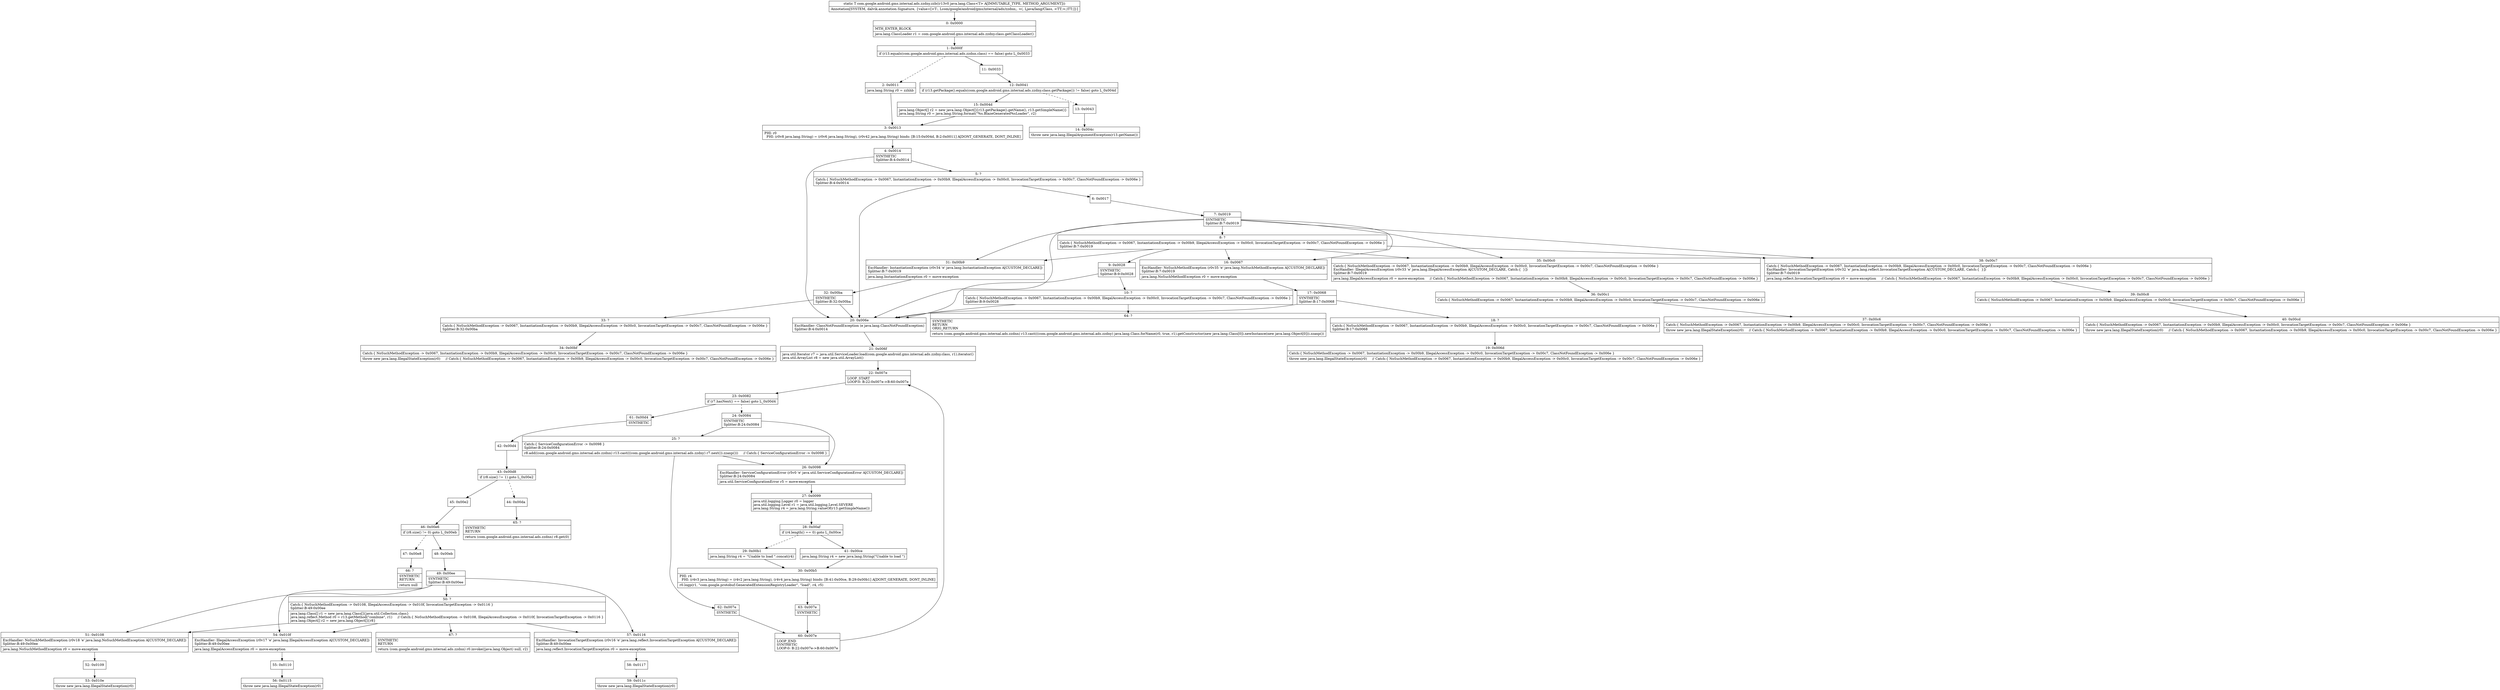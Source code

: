 digraph "CFG forcom.google.android.gms.internal.ads.zzdny.zzb(Ljava\/lang\/Class;)Lcom\/google\/android\/gms\/internal\/ads\/zzdnn;" {
Node_0 [shape=record,label="{0\:\ 0x0000|MTH_ENTER_BLOCK\l|java.lang.ClassLoader r1 = com.google.android.gms.internal.ads.zzdny.class.getClassLoader()\l}"];
Node_1 [shape=record,label="{1\:\ 0x000f|if (r13.equals(com.google.android.gms.internal.ads.zzdnn.class) == false) goto L_0x0033\l}"];
Node_2 [shape=record,label="{2\:\ 0x0011|java.lang.String r0 = zzhhb\l}"];
Node_3 [shape=record,label="{3\:\ 0x0013|PHI: r0 \l  PHI: (r0v8 java.lang.String) = (r0v6 java.lang.String), (r0v42 java.lang.String) binds: [B:15:0x004d, B:2:0x0011] A[DONT_GENERATE, DONT_INLINE]\l}"];
Node_4 [shape=record,label="{4\:\ 0x0014|SYNTHETIC\lSplitter:B:4:0x0014\l}"];
Node_5 [shape=record,label="{5\:\ ?|Catch:\{ NoSuchMethodException \-\> 0x0067, InstantiationException \-\> 0x00b9, IllegalAccessException \-\> 0x00c0, InvocationTargetException \-\> 0x00c7, ClassNotFoundException \-\> 0x006e \}\lSplitter:B:4:0x0014\l}"];
Node_6 [shape=record,label="{6\:\ 0x0017}"];
Node_7 [shape=record,label="{7\:\ 0x0019|SYNTHETIC\lSplitter:B:7:0x0019\l}"];
Node_8 [shape=record,label="{8\:\ ?|Catch:\{ NoSuchMethodException \-\> 0x0067, InstantiationException \-\> 0x00b9, IllegalAccessException \-\> 0x00c0, InvocationTargetException \-\> 0x00c7, ClassNotFoundException \-\> 0x006e \}\lSplitter:B:7:0x0019\l}"];
Node_9 [shape=record,label="{9\:\ 0x0028|SYNTHETIC\lSplitter:B:9:0x0028\l}"];
Node_10 [shape=record,label="{10\:\ ?|Catch:\{ NoSuchMethodException \-\> 0x0067, InstantiationException \-\> 0x00b9, IllegalAccessException \-\> 0x00c0, InvocationTargetException \-\> 0x00c7, ClassNotFoundException \-\> 0x006e \}\lSplitter:B:9:0x0028\l}"];
Node_11 [shape=record,label="{11\:\ 0x0033}"];
Node_12 [shape=record,label="{12\:\ 0x0041|if (r13.getPackage().equals(com.google.android.gms.internal.ads.zzdny.class.getPackage()) != false) goto L_0x004d\l}"];
Node_13 [shape=record,label="{13\:\ 0x0043}"];
Node_14 [shape=record,label="{14\:\ 0x004c|throw new java.lang.IllegalArgumentException(r13.getName())\l}"];
Node_15 [shape=record,label="{15\:\ 0x004d|java.lang.Object[] r2 = new java.lang.Object[]\{r13.getPackage().getName(), r13.getSimpleName()\}\ljava.lang.String r0 = java.lang.String.format(\"%s.BlazeGenerated%sLoader\", r2)\l}"];
Node_16 [shape=record,label="{16\:\ 0x0067|ExcHandler: NoSuchMethodException (r0v35 'e' java.lang.NoSuchMethodException A[CUSTOM_DECLARE])\lSplitter:B:7:0x0019\l|java.lang.NoSuchMethodException r0 = move\-exception\l}"];
Node_17 [shape=record,label="{17\:\ 0x0068|SYNTHETIC\lSplitter:B:17:0x0068\l}"];
Node_18 [shape=record,label="{18\:\ ?|Catch:\{ NoSuchMethodException \-\> 0x0067, InstantiationException \-\> 0x00b9, IllegalAccessException \-\> 0x00c0, InvocationTargetException \-\> 0x00c7, ClassNotFoundException \-\> 0x006e \}\lSplitter:B:17:0x0068\l}"];
Node_19 [shape=record,label="{19\:\ 0x006d|Catch:\{ NoSuchMethodException \-\> 0x0067, InstantiationException \-\> 0x00b9, IllegalAccessException \-\> 0x00c0, InvocationTargetException \-\> 0x00c7, ClassNotFoundException \-\> 0x006e \}\l|throw new java.lang.IllegalStateException(r0)     \/\/ Catch:\{ NoSuchMethodException \-\> 0x0067, InstantiationException \-\> 0x00b9, IllegalAccessException \-\> 0x00c0, InvocationTargetException \-\> 0x00c7, ClassNotFoundException \-\> 0x006e \}\l}"];
Node_20 [shape=record,label="{20\:\ 0x006e|ExcHandler: ClassNotFoundException (e java.lang.ClassNotFoundException)\lSplitter:B:4:0x0014\l}"];
Node_21 [shape=record,label="{21\:\ 0x006f|java.util.Iterator r7 = java.util.ServiceLoader.load(com.google.android.gms.internal.ads.zzdny.class, r1).iterator()\ljava.util.ArrayList r8 = new java.util.ArrayList()\l}"];
Node_22 [shape=record,label="{22\:\ 0x007e|LOOP_START\lLOOP:0: B:22:0x007e\-\>B:60:0x007e\l}"];
Node_23 [shape=record,label="{23\:\ 0x0082|if (r7.hasNext() == false) goto L_0x00d4\l}"];
Node_24 [shape=record,label="{24\:\ 0x0084|SYNTHETIC\lSplitter:B:24:0x0084\l}"];
Node_25 [shape=record,label="{25\:\ ?|Catch:\{ ServiceConfigurationError \-\> 0x0098 \}\lSplitter:B:24:0x0084\l|r8.add((com.google.android.gms.internal.ads.zzdnn) r13.cast(((com.google.android.gms.internal.ads.zzdny) r7.next()).zzaxp()))     \/\/ Catch:\{ ServiceConfigurationError \-\> 0x0098 \}\l}"];
Node_26 [shape=record,label="{26\:\ 0x0098|ExcHandler: ServiceConfigurationError (r5v0 'e' java.util.ServiceConfigurationError A[CUSTOM_DECLARE])\lSplitter:B:24:0x0084\l|java.util.ServiceConfigurationError r5 = move\-exception\l}"];
Node_27 [shape=record,label="{27\:\ 0x0099|java.util.logging.Logger r0 = logger\ljava.util.logging.Level r1 = java.util.logging.Level.SEVERE\ljava.lang.String r4 = java.lang.String.valueOf(r13.getSimpleName())\l}"];
Node_28 [shape=record,label="{28\:\ 0x00af|if (r4.length() == 0) goto L_0x00ce\l}"];
Node_29 [shape=record,label="{29\:\ 0x00b1|java.lang.String r4 = \"Unable to load \".concat(r4)\l}"];
Node_30 [shape=record,label="{30\:\ 0x00b5|PHI: r4 \l  PHI: (r4v3 java.lang.String) = (r4v2 java.lang.String), (r4v4 java.lang.String) binds: [B:41:0x00ce, B:29:0x00b1] A[DONT_GENERATE, DONT_INLINE]\l|r0.logp(r1, \"com.google.protobuf.GeneratedExtensionRegistryLoader\", \"load\", r4, r5)\l}"];
Node_31 [shape=record,label="{31\:\ 0x00b9|ExcHandler: InstantiationException (r0v34 'e' java.lang.InstantiationException A[CUSTOM_DECLARE])\lSplitter:B:7:0x0019\l|java.lang.InstantiationException r0 = move\-exception\l}"];
Node_32 [shape=record,label="{32\:\ 0x00ba|SYNTHETIC\lSplitter:B:32:0x00ba\l}"];
Node_33 [shape=record,label="{33\:\ ?|Catch:\{ NoSuchMethodException \-\> 0x0067, InstantiationException \-\> 0x00b9, IllegalAccessException \-\> 0x00c0, InvocationTargetException \-\> 0x00c7, ClassNotFoundException \-\> 0x006e \}\lSplitter:B:32:0x00ba\l}"];
Node_34 [shape=record,label="{34\:\ 0x00bf|Catch:\{ NoSuchMethodException \-\> 0x0067, InstantiationException \-\> 0x00b9, IllegalAccessException \-\> 0x00c0, InvocationTargetException \-\> 0x00c7, ClassNotFoundException \-\> 0x006e \}\l|throw new java.lang.IllegalStateException(r0)     \/\/ Catch:\{ NoSuchMethodException \-\> 0x0067, InstantiationException \-\> 0x00b9, IllegalAccessException \-\> 0x00c0, InvocationTargetException \-\> 0x00c7, ClassNotFoundException \-\> 0x006e \}\l}"];
Node_35 [shape=record,label="{35\:\ 0x00c0|Catch:\{ NoSuchMethodException \-\> 0x0067, InstantiationException \-\> 0x00b9, IllegalAccessException \-\> 0x00c0, InvocationTargetException \-\> 0x00c7, ClassNotFoundException \-\> 0x006e \}\lExcHandler: IllegalAccessException (r0v33 'e' java.lang.IllegalAccessException A[CUSTOM_DECLARE, Catch:\{  \}])\lSplitter:B:7:0x0019\l|java.lang.IllegalAccessException r0 = move\-exception     \/\/ Catch:\{ NoSuchMethodException \-\> 0x0067, InstantiationException \-\> 0x00b9, IllegalAccessException \-\> 0x00c0, InvocationTargetException \-\> 0x00c7, ClassNotFoundException \-\> 0x006e \}\l}"];
Node_36 [shape=record,label="{36\:\ 0x00c1|Catch:\{ NoSuchMethodException \-\> 0x0067, InstantiationException \-\> 0x00b9, IllegalAccessException \-\> 0x00c0, InvocationTargetException \-\> 0x00c7, ClassNotFoundException \-\> 0x006e \}\l}"];
Node_37 [shape=record,label="{37\:\ 0x00c6|Catch:\{ NoSuchMethodException \-\> 0x0067, InstantiationException \-\> 0x00b9, IllegalAccessException \-\> 0x00c0, InvocationTargetException \-\> 0x00c7, ClassNotFoundException \-\> 0x006e \}\l|throw new java.lang.IllegalStateException(r0)     \/\/ Catch:\{ NoSuchMethodException \-\> 0x0067, InstantiationException \-\> 0x00b9, IllegalAccessException \-\> 0x00c0, InvocationTargetException \-\> 0x00c7, ClassNotFoundException \-\> 0x006e \}\l}"];
Node_38 [shape=record,label="{38\:\ 0x00c7|Catch:\{ NoSuchMethodException \-\> 0x0067, InstantiationException \-\> 0x00b9, IllegalAccessException \-\> 0x00c0, InvocationTargetException \-\> 0x00c7, ClassNotFoundException \-\> 0x006e \}\lExcHandler: InvocationTargetException (r0v32 'e' java.lang.reflect.InvocationTargetException A[CUSTOM_DECLARE, Catch:\{  \}])\lSplitter:B:7:0x0019\l|java.lang.reflect.InvocationTargetException r0 = move\-exception     \/\/ Catch:\{ NoSuchMethodException \-\> 0x0067, InstantiationException \-\> 0x00b9, IllegalAccessException \-\> 0x00c0, InvocationTargetException \-\> 0x00c7, ClassNotFoundException \-\> 0x006e \}\l}"];
Node_39 [shape=record,label="{39\:\ 0x00c8|Catch:\{ NoSuchMethodException \-\> 0x0067, InstantiationException \-\> 0x00b9, IllegalAccessException \-\> 0x00c0, InvocationTargetException \-\> 0x00c7, ClassNotFoundException \-\> 0x006e \}\l}"];
Node_40 [shape=record,label="{40\:\ 0x00cd|Catch:\{ NoSuchMethodException \-\> 0x0067, InstantiationException \-\> 0x00b9, IllegalAccessException \-\> 0x00c0, InvocationTargetException \-\> 0x00c7, ClassNotFoundException \-\> 0x006e \}\l|throw new java.lang.IllegalStateException(r0)     \/\/ Catch:\{ NoSuchMethodException \-\> 0x0067, InstantiationException \-\> 0x00b9, IllegalAccessException \-\> 0x00c0, InvocationTargetException \-\> 0x00c7, ClassNotFoundException \-\> 0x006e \}\l}"];
Node_41 [shape=record,label="{41\:\ 0x00ce|java.lang.String r4 = new java.lang.String(\"Unable to load \")\l}"];
Node_42 [shape=record,label="{42\:\ 0x00d4}"];
Node_43 [shape=record,label="{43\:\ 0x00d8|if (r8.size() != 1) goto L_0x00e2\l}"];
Node_44 [shape=record,label="{44\:\ 0x00da}"];
Node_45 [shape=record,label="{45\:\ 0x00e2}"];
Node_46 [shape=record,label="{46\:\ 0x00e6|if (r8.size() != 0) goto L_0x00eb\l}"];
Node_47 [shape=record,label="{47\:\ 0x00e8}"];
Node_48 [shape=record,label="{48\:\ 0x00eb}"];
Node_49 [shape=record,label="{49\:\ 0x00ee|SYNTHETIC\lSplitter:B:49:0x00ee\l}"];
Node_50 [shape=record,label="{50\:\ ?|Catch:\{ NoSuchMethodException \-\> 0x0108, IllegalAccessException \-\> 0x010f, InvocationTargetException \-\> 0x0116 \}\lSplitter:B:49:0x00ee\l|java.lang.Class[] r1 = new java.lang.Class[]\{java.util.Collection.class\}\ljava.lang.reflect.Method r0 = r13.getMethod(\"combine\", r1)     \/\/ Catch:\{ NoSuchMethodException \-\> 0x0108, IllegalAccessException \-\> 0x010f, InvocationTargetException \-\> 0x0116 \}\ljava.lang.Object[] r2 = new java.lang.Object[]\{r8\}\l}"];
Node_51 [shape=record,label="{51\:\ 0x0108|ExcHandler: NoSuchMethodException (r0v18 'e' java.lang.NoSuchMethodException A[CUSTOM_DECLARE])\lSplitter:B:49:0x00ee\l|java.lang.NoSuchMethodException r0 = move\-exception\l}"];
Node_52 [shape=record,label="{52\:\ 0x0109}"];
Node_53 [shape=record,label="{53\:\ 0x010e|throw new java.lang.IllegalStateException(r0)\l}"];
Node_54 [shape=record,label="{54\:\ 0x010f|ExcHandler: IllegalAccessException (r0v17 'e' java.lang.IllegalAccessException A[CUSTOM_DECLARE])\lSplitter:B:49:0x00ee\l|java.lang.IllegalAccessException r0 = move\-exception\l}"];
Node_55 [shape=record,label="{55\:\ 0x0110}"];
Node_56 [shape=record,label="{56\:\ 0x0115|throw new java.lang.IllegalStateException(r0)\l}"];
Node_57 [shape=record,label="{57\:\ 0x0116|ExcHandler: InvocationTargetException (r0v16 'e' java.lang.reflect.InvocationTargetException A[CUSTOM_DECLARE])\lSplitter:B:49:0x00ee\l|java.lang.reflect.InvocationTargetException r0 = move\-exception\l}"];
Node_58 [shape=record,label="{58\:\ 0x0117}"];
Node_59 [shape=record,label="{59\:\ 0x011c|throw new java.lang.IllegalStateException(r0)\l}"];
Node_60 [shape=record,label="{60\:\ 0x007e|LOOP_END\lSYNTHETIC\lLOOP:0: B:22:0x007e\-\>B:60:0x007e\l}"];
Node_61 [shape=record,label="{61\:\ 0x00d4|SYNTHETIC\l}"];
Node_62 [shape=record,label="{62\:\ 0x007e|SYNTHETIC\l}"];
Node_63 [shape=record,label="{63\:\ 0x007e|SYNTHETIC\l}"];
Node_64 [shape=record,label="{64\:\ ?|SYNTHETIC\lRETURN\lORIG_RETURN\l|return (com.google.android.gms.internal.ads.zzdnn) r13.cast(((com.google.android.gms.internal.ads.zzdny) java.lang.Class.forName(r0, true, r1).getConstructor(new java.lang.Class[0]).newInstance(new java.lang.Object[0])).zzaxp())\l}"];
Node_65 [shape=record,label="{65\:\ ?|SYNTHETIC\lRETURN\l|return (com.google.android.gms.internal.ads.zzdnn) r8.get(0)\l}"];
Node_66 [shape=record,label="{66\:\ ?|SYNTHETIC\lRETURN\l|return null\l}"];
Node_67 [shape=record,label="{67\:\ ?|SYNTHETIC\lRETURN\l|return (com.google.android.gms.internal.ads.zzdnn) r0.invoke((java.lang.Object) null, r2)\l}"];
MethodNode[shape=record,label="{static T com.google.android.gms.internal.ads.zzdny.zzb((r13v0 java.lang.Class\<T\> A[IMMUTABLE_TYPE, METHOD_ARGUMENT]))  | Annotation[SYSTEM, dalvik.annotation.Signature, \{value=[\<T:, Lcom\/google\/android\/gms\/internal\/ads\/zzdnn;, \>(, Ljava\/lang\/Class, \<TT;\>;)TT;]\}]\l}"];
MethodNode -> Node_0;
Node_0 -> Node_1;
Node_1 -> Node_2[style=dashed];
Node_1 -> Node_11;
Node_2 -> Node_3;
Node_3 -> Node_4;
Node_4 -> Node_5;
Node_4 -> Node_20;
Node_5 -> Node_6;
Node_5 -> Node_20;
Node_6 -> Node_7;
Node_7 -> Node_8;
Node_7 -> Node_16;
Node_7 -> Node_31;
Node_7 -> Node_35;
Node_7 -> Node_38;
Node_7 -> Node_20;
Node_8 -> Node_9;
Node_8 -> Node_16;
Node_8 -> Node_31;
Node_8 -> Node_35;
Node_8 -> Node_38;
Node_9 -> Node_10;
Node_9 -> Node_20;
Node_10 -> Node_20;
Node_10 -> Node_64;
Node_11 -> Node_12;
Node_12 -> Node_13[style=dashed];
Node_12 -> Node_15;
Node_13 -> Node_14;
Node_15 -> Node_3;
Node_16 -> Node_17;
Node_17 -> Node_18;
Node_17 -> Node_20;
Node_18 -> Node_19;
Node_20 -> Node_21;
Node_21 -> Node_22;
Node_22 -> Node_23;
Node_23 -> Node_24[style=dashed];
Node_23 -> Node_61;
Node_24 -> Node_25;
Node_24 -> Node_26;
Node_25 -> Node_26;
Node_25 -> Node_62;
Node_26 -> Node_27;
Node_27 -> Node_28;
Node_28 -> Node_29[style=dashed];
Node_28 -> Node_41;
Node_29 -> Node_30;
Node_30 -> Node_63;
Node_31 -> Node_32;
Node_32 -> Node_33;
Node_32 -> Node_20;
Node_33 -> Node_34;
Node_35 -> Node_36;
Node_36 -> Node_37;
Node_38 -> Node_39;
Node_39 -> Node_40;
Node_41 -> Node_30;
Node_42 -> Node_43;
Node_43 -> Node_44[style=dashed];
Node_43 -> Node_45;
Node_44 -> Node_65;
Node_45 -> Node_46;
Node_46 -> Node_47[style=dashed];
Node_46 -> Node_48;
Node_47 -> Node_66;
Node_48 -> Node_49;
Node_49 -> Node_50;
Node_49 -> Node_51;
Node_49 -> Node_54;
Node_49 -> Node_57;
Node_50 -> Node_51;
Node_50 -> Node_54;
Node_50 -> Node_57;
Node_50 -> Node_67;
Node_51 -> Node_52;
Node_52 -> Node_53;
Node_54 -> Node_55;
Node_55 -> Node_56;
Node_57 -> Node_58;
Node_58 -> Node_59;
Node_60 -> Node_22;
Node_61 -> Node_42;
Node_62 -> Node_60;
Node_63 -> Node_60;
}

